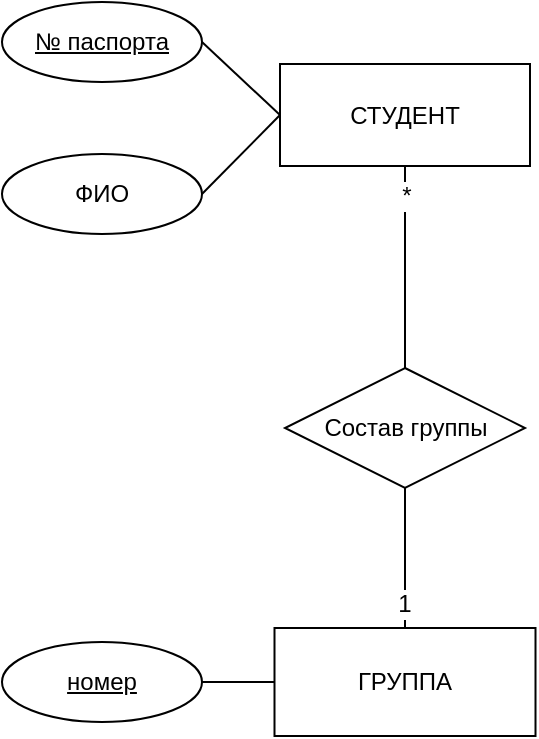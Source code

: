 <mxfile version="24.7.10">
  <diagram name="Страница — 1" id="MLDIPnaiBjjUheRe4c9H">
    <mxGraphModel dx="1450" dy="607" grid="0" gridSize="10" guides="1" tooltips="1" connect="1" arrows="1" fold="1" page="0" pageScale="1" pageWidth="827" pageHeight="1169" math="0" shadow="0">
      <root>
        <mxCell id="0" />
        <mxCell id="1" parent="0" />
        <mxCell id="41Lzo_p5BABHvCTO7Bc1-2" value="№ паспорта" style="ellipse;whiteSpace=wrap;html=1;align=center;fontStyle=4" vertex="1" parent="1">
          <mxGeometry x="-290" y="20" width="100" height="40" as="geometry" />
        </mxCell>
        <mxCell id="41Lzo_p5BABHvCTO7Bc1-4" value="ФИО" style="ellipse;whiteSpace=wrap;html=1;align=center;" vertex="1" parent="1">
          <mxGeometry x="-290" y="96" width="100" height="40" as="geometry" />
        </mxCell>
        <mxCell id="41Lzo_p5BABHvCTO7Bc1-18" value="" style="edgeStyle=none;curved=1;rounded=0;orthogonalLoop=1;jettySize=auto;html=1;fontSize=12;startSize=8;endSize=8;endArrow=none;endFill=0;" edge="1" parent="1" source="41Lzo_p5BABHvCTO7Bc1-6" target="41Lzo_p5BABHvCTO7Bc1-10">
          <mxGeometry relative="1" as="geometry" />
        </mxCell>
        <mxCell id="41Lzo_p5BABHvCTO7Bc1-20" value="*" style="edgeLabel;html=1;align=center;verticalAlign=middle;resizable=0;points=[];fontSize=12;" vertex="1" connectable="0" parent="41Lzo_p5BABHvCTO7Bc1-18">
          <mxGeometry x="-0.703" relative="1" as="geometry">
            <mxPoint as="offset" />
          </mxGeometry>
        </mxCell>
        <mxCell id="41Lzo_p5BABHvCTO7Bc1-6" value="СТУДЕНТ" style="whiteSpace=wrap;html=1;align=center;" vertex="1" parent="1">
          <mxGeometry x="-151" y="51" width="125" height="51" as="geometry" />
        </mxCell>
        <mxCell id="41Lzo_p5BABHvCTO7Bc1-8" value="" style="endArrow=none;html=1;rounded=0;fontSize=12;startSize=8;endSize=8;curved=1;exitX=1;exitY=0.5;exitDx=0;exitDy=0;entryX=0;entryY=0.5;entryDx=0;entryDy=0;" edge="1" parent="1" source="41Lzo_p5BABHvCTO7Bc1-2" target="41Lzo_p5BABHvCTO7Bc1-6">
          <mxGeometry relative="1" as="geometry">
            <mxPoint x="39" y="206" as="sourcePoint" />
            <mxPoint x="199" y="206" as="targetPoint" />
          </mxGeometry>
        </mxCell>
        <mxCell id="41Lzo_p5BABHvCTO7Bc1-9" value="" style="endArrow=none;html=1;rounded=0;fontSize=12;startSize=8;endSize=8;curved=1;exitX=1;exitY=0.5;exitDx=0;exitDy=0;entryX=0;entryY=0.5;entryDx=0;entryDy=0;" edge="1" parent="1" source="41Lzo_p5BABHvCTO7Bc1-4" target="41Lzo_p5BABHvCTO7Bc1-6">
          <mxGeometry relative="1" as="geometry">
            <mxPoint x="39" y="206" as="sourcePoint" />
            <mxPoint x="199" y="206" as="targetPoint" />
          </mxGeometry>
        </mxCell>
        <mxCell id="41Lzo_p5BABHvCTO7Bc1-24" value="" style="edgeStyle=none;curved=1;rounded=0;orthogonalLoop=1;jettySize=auto;html=1;fontSize=12;startSize=8;endSize=8;endArrow=none;endFill=0;" edge="1" parent="1" source="41Lzo_p5BABHvCTO7Bc1-10" target="41Lzo_p5BABHvCTO7Bc1-23">
          <mxGeometry relative="1" as="geometry" />
        </mxCell>
        <mxCell id="41Lzo_p5BABHvCTO7Bc1-26" value="1" style="edgeLabel;html=1;align=center;verticalAlign=middle;resizable=0;points=[];fontSize=12;" vertex="1" connectable="0" parent="41Lzo_p5BABHvCTO7Bc1-24">
          <mxGeometry x="0.657" y="-1" relative="1" as="geometry">
            <mxPoint as="offset" />
          </mxGeometry>
        </mxCell>
        <mxCell id="41Lzo_p5BABHvCTO7Bc1-10" value="Состав группы" style="shape=rhombus;perimeter=rhombusPerimeter;whiteSpace=wrap;html=1;align=center;" vertex="1" parent="1">
          <mxGeometry x="-148.5" y="203" width="120" height="60" as="geometry" />
        </mxCell>
        <mxCell id="41Lzo_p5BABHvCTO7Bc1-27" value="" style="edgeStyle=none;curved=1;rounded=0;orthogonalLoop=1;jettySize=auto;html=1;fontSize=12;startSize=8;endSize=8;endArrow=none;endFill=0;" edge="1" parent="1" source="41Lzo_p5BABHvCTO7Bc1-21" target="41Lzo_p5BABHvCTO7Bc1-23">
          <mxGeometry relative="1" as="geometry" />
        </mxCell>
        <mxCell id="41Lzo_p5BABHvCTO7Bc1-21" value="номер" style="ellipse;whiteSpace=wrap;html=1;align=center;fontStyle=4;" vertex="1" parent="1">
          <mxGeometry x="-290" y="340" width="100" height="40" as="geometry" />
        </mxCell>
        <mxCell id="41Lzo_p5BABHvCTO7Bc1-23" value="ГРУППА" style="whiteSpace=wrap;html=1;align=center;" vertex="1" parent="1">
          <mxGeometry x="-153.75" y="333" width="130.5" height="54" as="geometry" />
        </mxCell>
      </root>
    </mxGraphModel>
  </diagram>
</mxfile>

